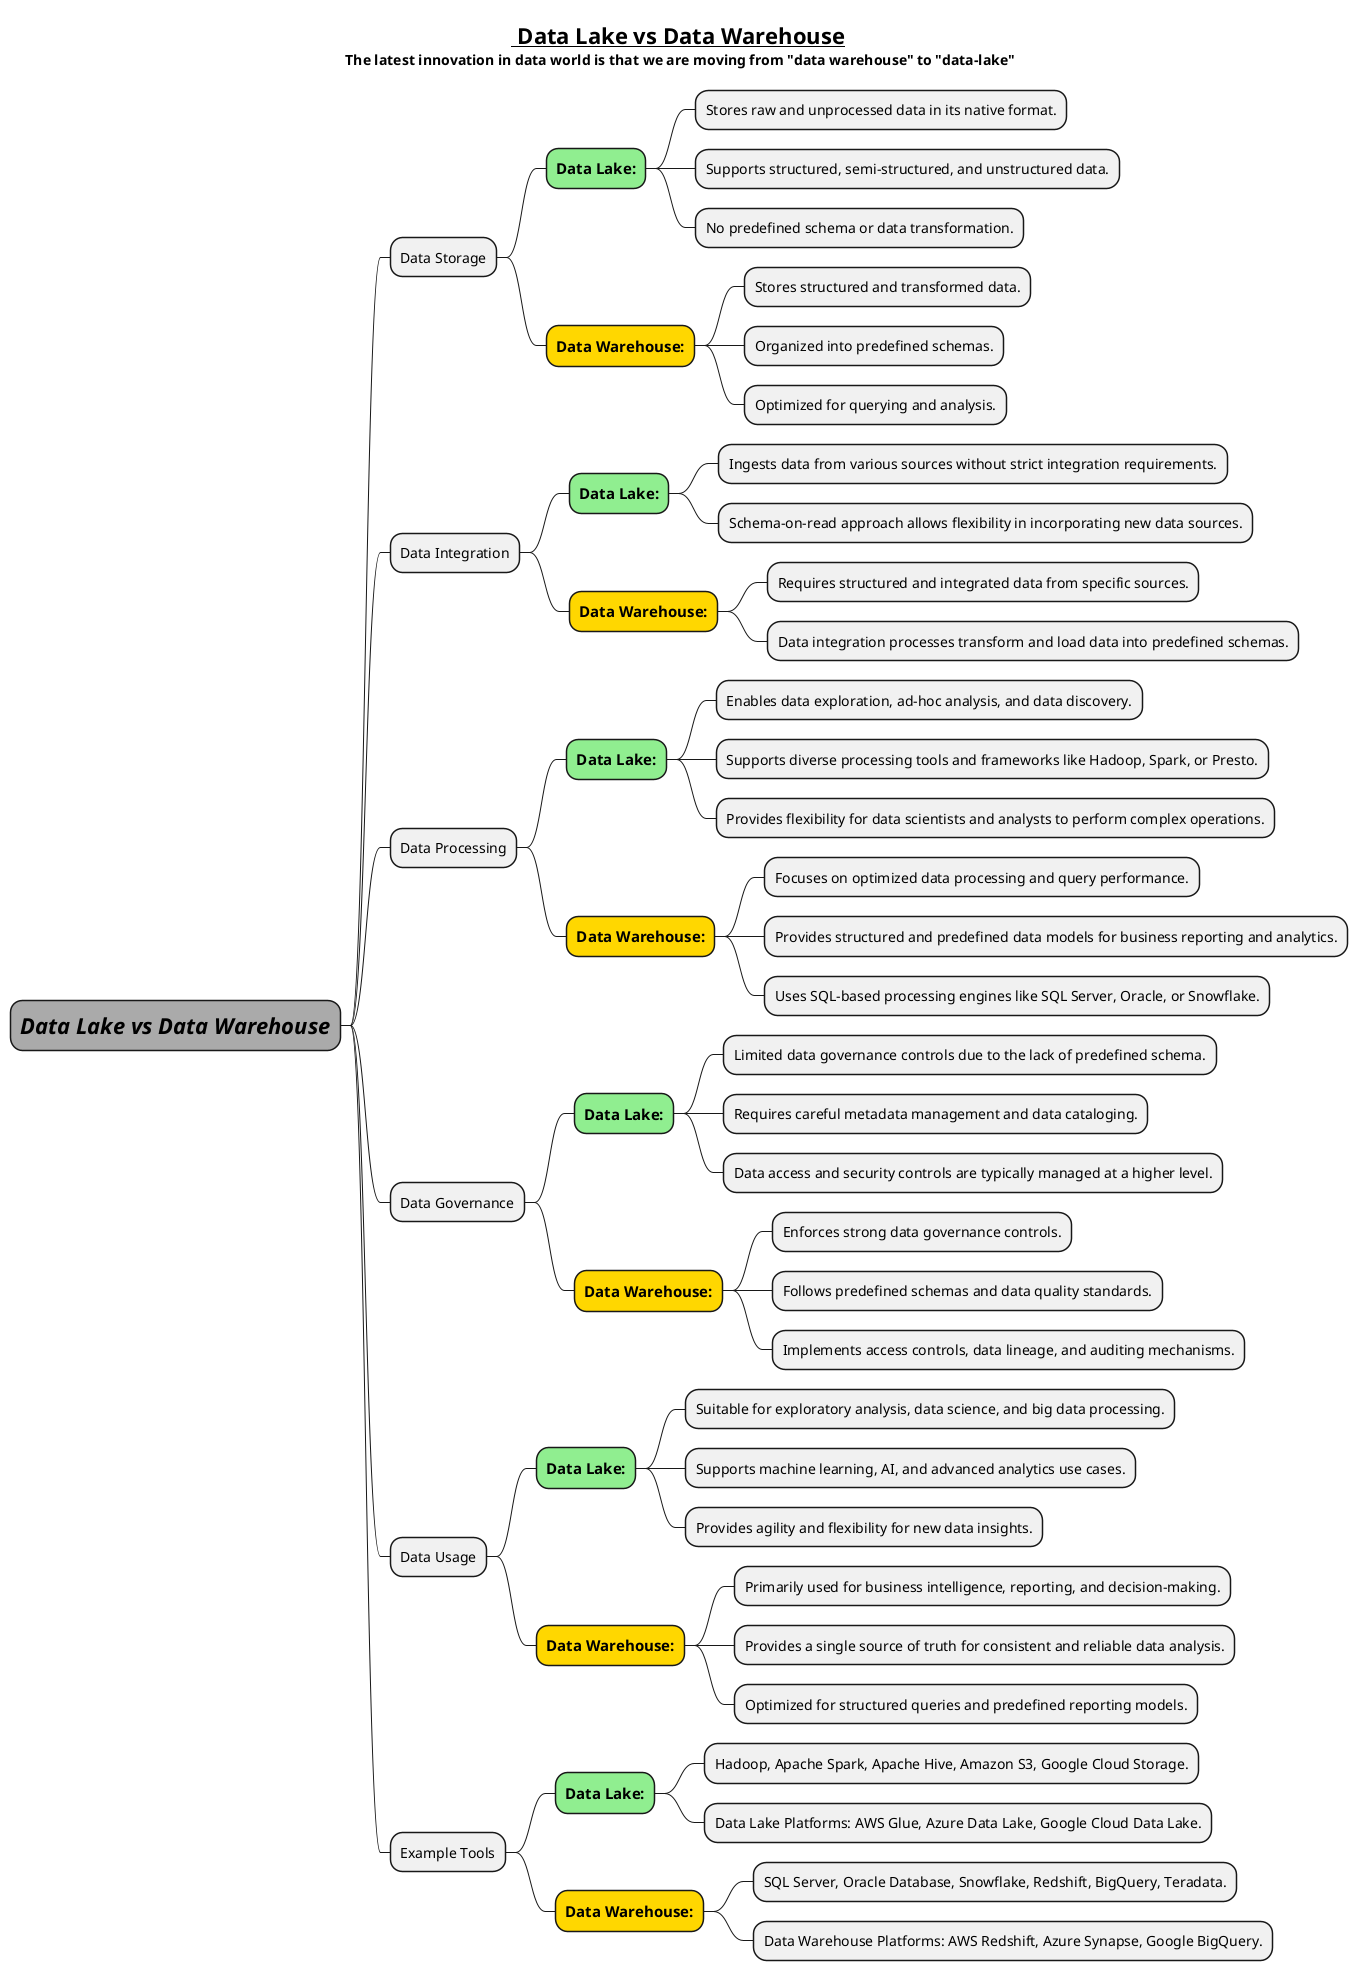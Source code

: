 @startmindmap
title =__ Data Lake vs Data Warehouse__\n The latest innovation in data world is that we are moving from "data warehouse" to "data-lake"

*[#a] =//Data Lake vs Data Warehouse//
** Data Storage
***[#lightgreen] ===Data Lake:
**** Stores raw and unprocessed data in its native format.
**** Supports structured, semi-structured, and unstructured data.
**** No predefined schema or data transformation.
***[#gold] ===Data Warehouse:
**** Stores structured and transformed data.
**** Organized into predefined schemas.
**** Optimized for querying and analysis.
** Data Integration
***[#lightgreen] ===Data Lake:
**** Ingests data from various sources without strict integration requirements.
**** Schema-on-read approach allows flexibility in incorporating new data sources.
***[#gold] ===Data Warehouse:
**** Requires structured and integrated data from specific sources.
**** Data integration processes transform and load data into predefined schemas.
** Data Processing
***[#lightgreen] ===Data Lake:
**** Enables data exploration, ad-hoc analysis, and data discovery.
**** Supports diverse processing tools and frameworks like Hadoop, Spark, or Presto.
**** Provides flexibility for data scientists and analysts to perform complex operations.
***[#gold] ===Data Warehouse:
**** Focuses on optimized data processing and query performance.
**** Provides structured and predefined data models for business reporting and analytics.
**** Uses SQL-based processing engines like SQL Server, Oracle, or Snowflake.
** Data Governance
***[#lightgreen] ===Data Lake:
**** Limited data governance controls due to the lack of predefined schema.
**** Requires careful metadata management and data cataloging.
**** Data access and security controls are typically managed at a higher level.
***[#gold] ===Data Warehouse:
**** Enforces strong data governance controls.
**** Follows predefined schemas and data quality standards.
**** Implements access controls, data lineage, and auditing mechanisms.
** Data Usage
***[#lightgreen] ===Data Lake:
**** Suitable for exploratory analysis, data science, and big data processing.
**** Supports machine learning, AI, and advanced analytics use cases.
**** Provides agility and flexibility for new data insights.
***[#gold] ===Data Warehouse:
**** Primarily used for business intelligence, reporting, and decision-making.
**** Provides a single source of truth for consistent and reliable data analysis.
**** Optimized for structured queries and predefined reporting models.
** Example Tools
***[#lightgreen] ===Data Lake:
**** Hadoop, Apache Spark, Apache Hive, Amazon S3, Google Cloud Storage.
**** Data Lake Platforms: AWS Glue, Azure Data Lake, Google Cloud Data Lake.
***[#gold] ===Data Warehouse:
**** SQL Server, Oracle Database, Snowflake, Redshift, BigQuery, Teradata.
**** Data Warehouse Platforms: AWS Redshift, Azure Synapse, Google BigQuery.
@endmindmap
